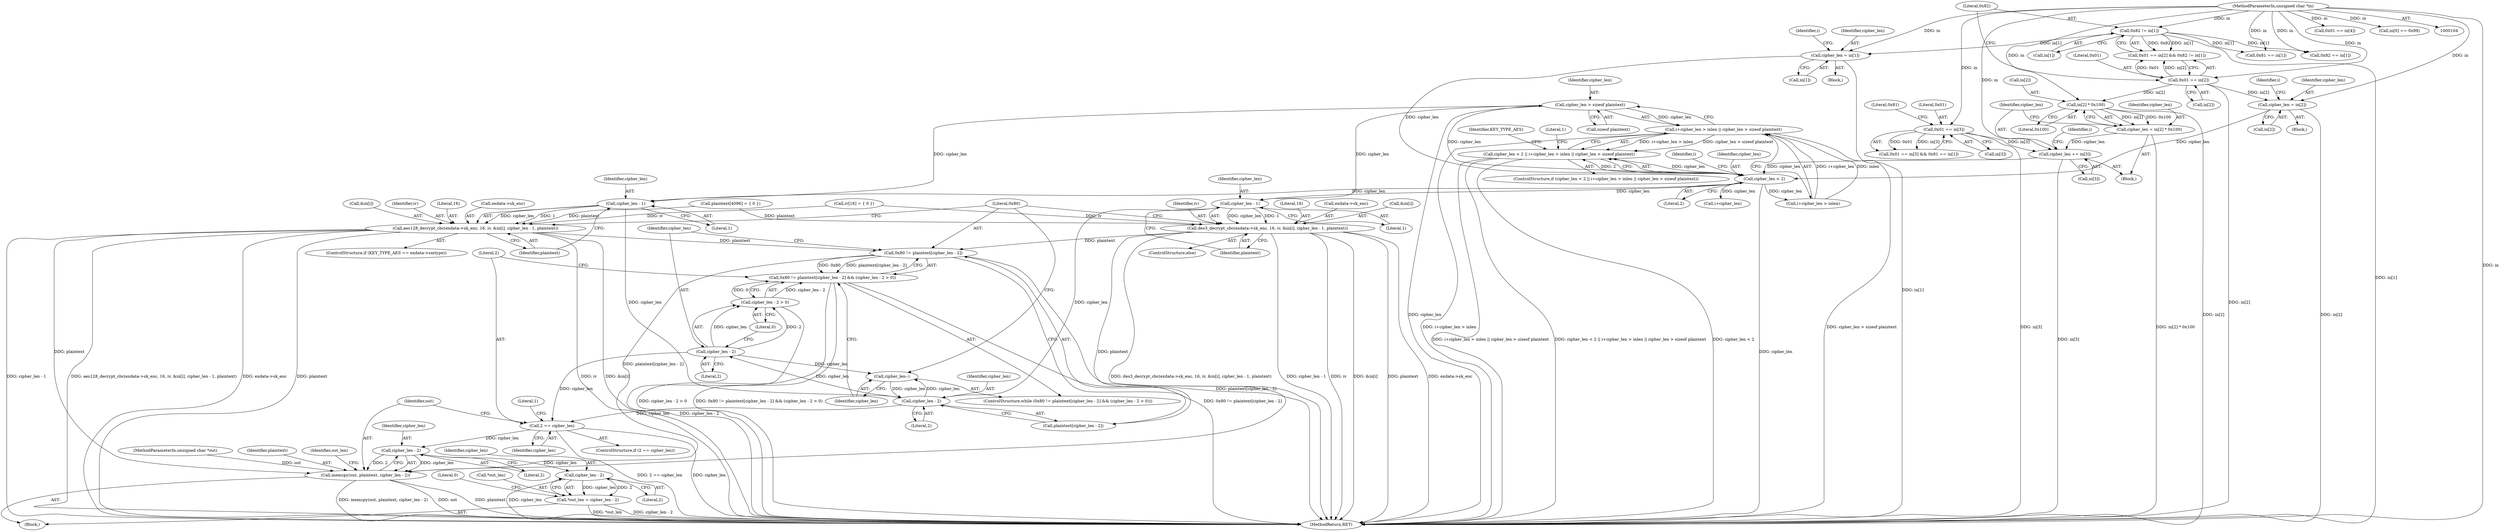 digraph "0_OpenSC_8fe377e93b4b56060e5bbfb6f3142ceaeca744fa_7@API" {
"1000233" [label="(Call,cipher_len > sizeof plaintext)"];
"1000224" [label="(Call,cipher_len < 2)"];
"1000158" [label="(Call,cipher_len = in[1])"];
"1000152" [label="(Call,0x82 != in[1])"];
"1000106" [label="(MethodParameterIn,unsigned char *in)"];
"1000209" [label="(Call,cipher_len += in[3])"];
"1000169" [label="(Call,0x01 == in[3])"];
"1000202" [label="(Call,cipher_len = in[2] * 0x100)"];
"1000204" [label="(Call,in[2] * 0x100)"];
"1000147" [label="(Call,0x01 == in[2])"];
"1000180" [label="(Call,cipher_len = in[2])"];
"1000227" [label="(Call,i+cipher_len > inlen || cipher_len > sizeof plaintext)"];
"1000223" [label="(Call,cipher_len < 2 || i+cipher_len > inlen || cipher_len > sizeof plaintext)"];
"1000256" [label="(Call,cipher_len - 1)"];
"1000246" [label="(Call,aes128_decrypt_cbc(exdata->sk_enc, 16, iv, &in[i], cipher_len - 1, plaintext))"];
"1000277" [label="(Call,0x80 != plaintext[cipher_len - 2])"];
"1000276" [label="(Call,0x80 != plaintext[cipher_len - 2] && (cipher_len - 2 > 0))"];
"1000298" [label="(Call,memcpy(out, plaintext, cipher_len - 2))"];
"1000281" [label="(Call,cipher_len - 2)"];
"1000285" [label="(Call,cipher_len - 2)"];
"1000284" [label="(Call,cipher_len - 2 > 0)"];
"1000289" [label="(Call,cipher_len--)"];
"1000292" [label="(Call,2 == cipher_len)"];
"1000301" [label="(Call,cipher_len - 2)"];
"1000307" [label="(Call,cipher_len - 2)"];
"1000304" [label="(Call,*out_len = cipher_len - 2)"];
"1000271" [label="(Call,cipher_len - 1)"];
"1000261" [label="(Call,des3_decrypt_cbc(exdata->sk_enc, 16, iv, &in[i], cipher_len - 1, plaintext))"];
"1000292" [label="(Call,2 == cipher_len)"];
"1000182" [label="(Call,in[2])"];
"1000242" [label="(Identifier,KEY_TYPE_AES)"];
"1000258" [label="(Literal,1)"];
"1000311" [label="(Literal,0)"];
"1000186" [label="(Identifier,i)"];
"1000257" [label="(Identifier,cipher_len)"];
"1000273" [label="(Literal,1)"];
"1000301" [label="(Call,cipher_len - 2)"];
"1000117" [label="(Call,plaintext[4096] = { 0 })"];
"1000277" [label="(Call,0x80 != plaintext[cipher_len - 2])"];
"1000210" [label="(Identifier,cipher_len)"];
"1000271" [label="(Call,cipher_len - 1)"];
"1000290" [label="(Identifier,cipher_len)"];
"1000146" [label="(Call,0x01 == in[2] && 0x82 != in[1])"];
"1000211" [label="(Call,in[3])"];
"1000240" [label="(ControlStructure,if (KEY_TYPE_AES == exdata->smtype))"];
"1000265" [label="(Literal,16)"];
"1000304" [label="(Call,*out_len = cipher_len - 2)"];
"1000228" [label="(Call,i+cipher_len > inlen)"];
"1000275" [label="(ControlStructure,while (0x80 != plaintext[cipher_len - 2] && (cipher_len - 2 > 0)))"];
"1000233" [label="(Call,cipher_len > sizeof plaintext)"];
"1000154" [label="(Call,in[1])"];
"1000179" [label="(Block,)"];
"1000306" [label="(Identifier,out_len)"];
"1000170" [label="(Literal,0x01)"];
"1000114" [label="(Call,iv[16] = { 0 })"];
"1000234" [label="(Identifier,cipher_len)"];
"1000209" [label="(Call,cipher_len += in[3])"];
"1000227" [label="(Call,i+cipher_len > inlen || cipher_len > sizeof plaintext)"];
"1000287" [label="(Literal,2)"];
"1000247" [label="(Call,exdata->sk_enc)"];
"1000252" [label="(Call,&in[i])"];
"1000256" [label="(Call,cipher_len - 1)"];
"1000291" [label="(ControlStructure,if (2 == cipher_len))"];
"1000297" [label="(Literal,1)"];
"1000215" [label="(Identifier,i)"];
"1000205" [label="(Call,in[2])"];
"1000171" [label="(Call,in[3])"];
"1000251" [label="(Identifier,iv)"];
"1000164" [label="(Identifier,i)"];
"1000309" [label="(Literal,2)"];
"1000160" [label="(Call,in[1])"];
"1000169" [label="(Call,0x01 == in[3])"];
"1000308" [label="(Identifier,cipher_len)"];
"1000168" [label="(Call,0x01 == in[3] && 0x81 == in[1])"];
"1000149" [label="(Call,in[2])"];
"1000272" [label="(Identifier,cipher_len)"];
"1000226" [label="(Literal,2)"];
"1000288" [label="(Literal,0)"];
"1000260" [label="(ControlStructure,else)"];
"1000285" [label="(Call,cipher_len - 2)"];
"1000279" [label="(Call,plaintext[cipher_len - 2])"];
"1000175" [label="(Literal,0x81)"];
"1000250" [label="(Literal,16)"];
"1000224" [label="(Call,cipher_len < 2)"];
"1000281" [label="(Call,cipher_len - 2)"];
"1000294" [label="(Identifier,cipher_len)"];
"1000222" [label="(ControlStructure,if (cipher_len < 2 || i+cipher_len > inlen || cipher_len > sizeof plaintext))"];
"1000157" [label="(Block,)"];
"1000303" [label="(Literal,2)"];
"1000204" [label="(Call,in[2] * 0x100)"];
"1000110" [label="(Block,)"];
"1000305" [label="(Call,*out_len)"];
"1000148" [label="(Literal,0x01)"];
"1000147" [label="(Call,0x01 == in[2])"];
"1000108" [label="(MethodParameterIn,unsigned char *out)"];
"1000289" [label="(Call,cipher_len--)"];
"1000230" [label="(Identifier,i)"];
"1000299" [label="(Identifier,out)"];
"1000153" [label="(Literal,0x82)"];
"1000300" [label="(Identifier,plaintext)"];
"1000106" [label="(MethodParameterIn,unsigned char *in)"];
"1000282" [label="(Identifier,cipher_len)"];
"1000283" [label="(Literal,2)"];
"1000274" [label="(Identifier,plaintext)"];
"1000152" [label="(Call,0x82 != in[1])"];
"1000174" [label="(Call,0x81 == in[1])"];
"1000276" [label="(Call,0x80 != plaintext[cipher_len - 2] && (cipher_len - 2 > 0))"];
"1000259" [label="(Identifier,plaintext)"];
"1000158" [label="(Call,cipher_len = in[1])"];
"1000208" [label="(Literal,0x100)"];
"1000262" [label="(Call,exdata->sk_enc)"];
"1000278" [label="(Literal,0x80)"];
"1000307" [label="(Call,cipher_len - 2)"];
"1000196" [label="(Call,0x82 == in[1])"];
"1000246" [label="(Call,aes128_decrypt_cbc(exdata->sk_enc, 16, iv, &in[i], cipher_len - 1, plaintext))"];
"1000267" [label="(Call,&in[i])"];
"1000191" [label="(Call,0x01 == in[4])"];
"1000223" [label="(Call,cipher_len < 2 || i+cipher_len > inlen || cipher_len > sizeof plaintext)"];
"1000180" [label="(Call,cipher_len = in[2])"];
"1000284" [label="(Call,cipher_len - 2 > 0)"];
"1000225" [label="(Identifier,cipher_len)"];
"1000286" [label="(Identifier,cipher_len)"];
"1000138" [label="(Call,in[0] == 0x99)"];
"1000203" [label="(Identifier,cipher_len)"];
"1000298" [label="(Call,memcpy(out, plaintext, cipher_len - 2))"];
"1000312" [label="(MethodReturn,RET)"];
"1000229" [label="(Call,i+cipher_len)"];
"1000266" [label="(Identifier,iv)"];
"1000159" [label="(Identifier,cipher_len)"];
"1000293" [label="(Literal,2)"];
"1000235" [label="(Call,sizeof plaintext)"];
"1000202" [label="(Call,cipher_len = in[2] * 0x100)"];
"1000201" [label="(Block,)"];
"1000261" [label="(Call,des3_decrypt_cbc(exdata->sk_enc, 16, iv, &in[i], cipher_len - 1, plaintext))"];
"1000302" [label="(Identifier,cipher_len)"];
"1000239" [label="(Literal,1)"];
"1000181" [label="(Identifier,cipher_len)"];
"1000233" -> "1000227"  [label="AST: "];
"1000233" -> "1000235"  [label="CFG: "];
"1000234" -> "1000233"  [label="AST: "];
"1000235" -> "1000233"  [label="AST: "];
"1000227" -> "1000233"  [label="CFG: "];
"1000233" -> "1000312"  [label="DDG: cipher_len"];
"1000233" -> "1000227"  [label="DDG: cipher_len"];
"1000224" -> "1000233"  [label="DDG: cipher_len"];
"1000233" -> "1000256"  [label="DDG: cipher_len"];
"1000233" -> "1000271"  [label="DDG: cipher_len"];
"1000224" -> "1000223"  [label="AST: "];
"1000224" -> "1000226"  [label="CFG: "];
"1000225" -> "1000224"  [label="AST: "];
"1000226" -> "1000224"  [label="AST: "];
"1000230" -> "1000224"  [label="CFG: "];
"1000223" -> "1000224"  [label="CFG: "];
"1000224" -> "1000312"  [label="DDG: cipher_len"];
"1000224" -> "1000223"  [label="DDG: cipher_len"];
"1000224" -> "1000223"  [label="DDG: 2"];
"1000158" -> "1000224"  [label="DDG: cipher_len"];
"1000209" -> "1000224"  [label="DDG: cipher_len"];
"1000180" -> "1000224"  [label="DDG: cipher_len"];
"1000224" -> "1000228"  [label="DDG: cipher_len"];
"1000224" -> "1000229"  [label="DDG: cipher_len"];
"1000224" -> "1000256"  [label="DDG: cipher_len"];
"1000224" -> "1000271"  [label="DDG: cipher_len"];
"1000158" -> "1000157"  [label="AST: "];
"1000158" -> "1000160"  [label="CFG: "];
"1000159" -> "1000158"  [label="AST: "];
"1000160" -> "1000158"  [label="AST: "];
"1000164" -> "1000158"  [label="CFG: "];
"1000158" -> "1000312"  [label="DDG: in[1]"];
"1000152" -> "1000158"  [label="DDG: in[1]"];
"1000106" -> "1000158"  [label="DDG: in"];
"1000152" -> "1000146"  [label="AST: "];
"1000152" -> "1000154"  [label="CFG: "];
"1000153" -> "1000152"  [label="AST: "];
"1000154" -> "1000152"  [label="AST: "];
"1000146" -> "1000152"  [label="CFG: "];
"1000152" -> "1000312"  [label="DDG: in[1]"];
"1000152" -> "1000146"  [label="DDG: 0x82"];
"1000152" -> "1000146"  [label="DDG: in[1]"];
"1000106" -> "1000152"  [label="DDG: in"];
"1000152" -> "1000174"  [label="DDG: in[1]"];
"1000152" -> "1000196"  [label="DDG: in[1]"];
"1000106" -> "1000104"  [label="AST: "];
"1000106" -> "1000312"  [label="DDG: in"];
"1000106" -> "1000138"  [label="DDG: in"];
"1000106" -> "1000147"  [label="DDG: in"];
"1000106" -> "1000169"  [label="DDG: in"];
"1000106" -> "1000174"  [label="DDG: in"];
"1000106" -> "1000180"  [label="DDG: in"];
"1000106" -> "1000191"  [label="DDG: in"];
"1000106" -> "1000196"  [label="DDG: in"];
"1000106" -> "1000204"  [label="DDG: in"];
"1000106" -> "1000209"  [label="DDG: in"];
"1000209" -> "1000201"  [label="AST: "];
"1000209" -> "1000211"  [label="CFG: "];
"1000210" -> "1000209"  [label="AST: "];
"1000211" -> "1000209"  [label="AST: "];
"1000215" -> "1000209"  [label="CFG: "];
"1000209" -> "1000312"  [label="DDG: in[3]"];
"1000169" -> "1000209"  [label="DDG: in[3]"];
"1000202" -> "1000209"  [label="DDG: cipher_len"];
"1000169" -> "1000168"  [label="AST: "];
"1000169" -> "1000171"  [label="CFG: "];
"1000170" -> "1000169"  [label="AST: "];
"1000171" -> "1000169"  [label="AST: "];
"1000175" -> "1000169"  [label="CFG: "];
"1000168" -> "1000169"  [label="CFG: "];
"1000169" -> "1000312"  [label="DDG: in[3]"];
"1000169" -> "1000168"  [label="DDG: 0x01"];
"1000169" -> "1000168"  [label="DDG: in[3]"];
"1000202" -> "1000201"  [label="AST: "];
"1000202" -> "1000204"  [label="CFG: "];
"1000203" -> "1000202"  [label="AST: "];
"1000204" -> "1000202"  [label="AST: "];
"1000210" -> "1000202"  [label="CFG: "];
"1000202" -> "1000312"  [label="DDG: in[2] * 0x100"];
"1000204" -> "1000202"  [label="DDG: in[2]"];
"1000204" -> "1000202"  [label="DDG: 0x100"];
"1000204" -> "1000208"  [label="CFG: "];
"1000205" -> "1000204"  [label="AST: "];
"1000208" -> "1000204"  [label="AST: "];
"1000204" -> "1000312"  [label="DDG: in[2]"];
"1000147" -> "1000204"  [label="DDG: in[2]"];
"1000147" -> "1000146"  [label="AST: "];
"1000147" -> "1000149"  [label="CFG: "];
"1000148" -> "1000147"  [label="AST: "];
"1000149" -> "1000147"  [label="AST: "];
"1000153" -> "1000147"  [label="CFG: "];
"1000146" -> "1000147"  [label="CFG: "];
"1000147" -> "1000312"  [label="DDG: in[2]"];
"1000147" -> "1000146"  [label="DDG: 0x01"];
"1000147" -> "1000146"  [label="DDG: in[2]"];
"1000147" -> "1000180"  [label="DDG: in[2]"];
"1000180" -> "1000179"  [label="AST: "];
"1000180" -> "1000182"  [label="CFG: "];
"1000181" -> "1000180"  [label="AST: "];
"1000182" -> "1000180"  [label="AST: "];
"1000186" -> "1000180"  [label="CFG: "];
"1000180" -> "1000312"  [label="DDG: in[2]"];
"1000227" -> "1000223"  [label="AST: "];
"1000227" -> "1000228"  [label="CFG: "];
"1000228" -> "1000227"  [label="AST: "];
"1000223" -> "1000227"  [label="CFG: "];
"1000227" -> "1000312"  [label="DDG: cipher_len > sizeof plaintext"];
"1000227" -> "1000312"  [label="DDG: i+cipher_len > inlen"];
"1000227" -> "1000223"  [label="DDG: i+cipher_len > inlen"];
"1000227" -> "1000223"  [label="DDG: cipher_len > sizeof plaintext"];
"1000228" -> "1000227"  [label="DDG: i+cipher_len"];
"1000228" -> "1000227"  [label="DDG: inlen"];
"1000223" -> "1000222"  [label="AST: "];
"1000239" -> "1000223"  [label="CFG: "];
"1000242" -> "1000223"  [label="CFG: "];
"1000223" -> "1000312"  [label="DDG: i+cipher_len > inlen || cipher_len > sizeof plaintext"];
"1000223" -> "1000312"  [label="DDG: cipher_len < 2 || i+cipher_len > inlen || cipher_len > sizeof plaintext"];
"1000223" -> "1000312"  [label="DDG: cipher_len < 2"];
"1000256" -> "1000246"  [label="AST: "];
"1000256" -> "1000258"  [label="CFG: "];
"1000257" -> "1000256"  [label="AST: "];
"1000258" -> "1000256"  [label="AST: "];
"1000259" -> "1000256"  [label="CFG: "];
"1000256" -> "1000246"  [label="DDG: cipher_len"];
"1000256" -> "1000246"  [label="DDG: 1"];
"1000256" -> "1000281"  [label="DDG: cipher_len"];
"1000246" -> "1000240"  [label="AST: "];
"1000246" -> "1000259"  [label="CFG: "];
"1000247" -> "1000246"  [label="AST: "];
"1000250" -> "1000246"  [label="AST: "];
"1000251" -> "1000246"  [label="AST: "];
"1000252" -> "1000246"  [label="AST: "];
"1000259" -> "1000246"  [label="AST: "];
"1000278" -> "1000246"  [label="CFG: "];
"1000246" -> "1000312"  [label="DDG: plaintext"];
"1000246" -> "1000312"  [label="DDG: iv"];
"1000246" -> "1000312"  [label="DDG: &in[i]"];
"1000246" -> "1000312"  [label="DDG: cipher_len - 1"];
"1000246" -> "1000312"  [label="DDG: aes128_decrypt_cbc(exdata->sk_enc, 16, iv, &in[i], cipher_len - 1, plaintext)"];
"1000246" -> "1000312"  [label="DDG: exdata->sk_enc"];
"1000114" -> "1000246"  [label="DDG: iv"];
"1000117" -> "1000246"  [label="DDG: plaintext"];
"1000246" -> "1000277"  [label="DDG: plaintext"];
"1000246" -> "1000298"  [label="DDG: plaintext"];
"1000277" -> "1000276"  [label="AST: "];
"1000277" -> "1000279"  [label="CFG: "];
"1000278" -> "1000277"  [label="AST: "];
"1000279" -> "1000277"  [label="AST: "];
"1000286" -> "1000277"  [label="CFG: "];
"1000276" -> "1000277"  [label="CFG: "];
"1000277" -> "1000312"  [label="DDG: plaintext[cipher_len - 2]"];
"1000277" -> "1000276"  [label="DDG: 0x80"];
"1000277" -> "1000276"  [label="DDG: plaintext[cipher_len - 2]"];
"1000261" -> "1000277"  [label="DDG: plaintext"];
"1000277" -> "1000298"  [label="DDG: plaintext[cipher_len - 2]"];
"1000276" -> "1000275"  [label="AST: "];
"1000276" -> "1000284"  [label="CFG: "];
"1000284" -> "1000276"  [label="AST: "];
"1000290" -> "1000276"  [label="CFG: "];
"1000293" -> "1000276"  [label="CFG: "];
"1000276" -> "1000312"  [label="DDG: cipher_len - 2 > 0"];
"1000276" -> "1000312"  [label="DDG: 0x80 != plaintext[cipher_len - 2] && (cipher_len - 2 > 0)"];
"1000276" -> "1000312"  [label="DDG: 0x80 != plaintext[cipher_len - 2]"];
"1000284" -> "1000276"  [label="DDG: cipher_len - 2"];
"1000284" -> "1000276"  [label="DDG: 0"];
"1000298" -> "1000110"  [label="AST: "];
"1000298" -> "1000301"  [label="CFG: "];
"1000299" -> "1000298"  [label="AST: "];
"1000300" -> "1000298"  [label="AST: "];
"1000301" -> "1000298"  [label="AST: "];
"1000306" -> "1000298"  [label="CFG: "];
"1000298" -> "1000312"  [label="DDG: memcpy(out, plaintext, cipher_len - 2)"];
"1000298" -> "1000312"  [label="DDG: out"];
"1000298" -> "1000312"  [label="DDG: plaintext"];
"1000108" -> "1000298"  [label="DDG: out"];
"1000261" -> "1000298"  [label="DDG: plaintext"];
"1000301" -> "1000298"  [label="DDG: cipher_len"];
"1000301" -> "1000298"  [label="DDG: 2"];
"1000281" -> "1000279"  [label="AST: "];
"1000281" -> "1000283"  [label="CFG: "];
"1000282" -> "1000281"  [label="AST: "];
"1000283" -> "1000281"  [label="AST: "];
"1000279" -> "1000281"  [label="CFG: "];
"1000289" -> "1000281"  [label="DDG: cipher_len"];
"1000271" -> "1000281"  [label="DDG: cipher_len"];
"1000281" -> "1000285"  [label="DDG: cipher_len"];
"1000281" -> "1000289"  [label="DDG: cipher_len"];
"1000281" -> "1000292"  [label="DDG: cipher_len"];
"1000285" -> "1000284"  [label="AST: "];
"1000285" -> "1000287"  [label="CFG: "];
"1000286" -> "1000285"  [label="AST: "];
"1000287" -> "1000285"  [label="AST: "];
"1000288" -> "1000285"  [label="CFG: "];
"1000285" -> "1000284"  [label="DDG: cipher_len"];
"1000285" -> "1000284"  [label="DDG: 2"];
"1000285" -> "1000289"  [label="DDG: cipher_len"];
"1000285" -> "1000292"  [label="DDG: cipher_len"];
"1000284" -> "1000288"  [label="CFG: "];
"1000288" -> "1000284"  [label="AST: "];
"1000284" -> "1000312"  [label="DDG: cipher_len - 2"];
"1000289" -> "1000275"  [label="AST: "];
"1000289" -> "1000290"  [label="CFG: "];
"1000290" -> "1000289"  [label="AST: "];
"1000278" -> "1000289"  [label="CFG: "];
"1000292" -> "1000291"  [label="AST: "];
"1000292" -> "1000294"  [label="CFG: "];
"1000293" -> "1000292"  [label="AST: "];
"1000294" -> "1000292"  [label="AST: "];
"1000297" -> "1000292"  [label="CFG: "];
"1000299" -> "1000292"  [label="CFG: "];
"1000292" -> "1000312"  [label="DDG: 2 == cipher_len"];
"1000292" -> "1000312"  [label="DDG: cipher_len"];
"1000292" -> "1000301"  [label="DDG: cipher_len"];
"1000301" -> "1000303"  [label="CFG: "];
"1000302" -> "1000301"  [label="AST: "];
"1000303" -> "1000301"  [label="AST: "];
"1000301" -> "1000307"  [label="DDG: cipher_len"];
"1000307" -> "1000304"  [label="AST: "];
"1000307" -> "1000309"  [label="CFG: "];
"1000308" -> "1000307"  [label="AST: "];
"1000309" -> "1000307"  [label="AST: "];
"1000304" -> "1000307"  [label="CFG: "];
"1000307" -> "1000312"  [label="DDG: cipher_len"];
"1000307" -> "1000304"  [label="DDG: cipher_len"];
"1000307" -> "1000304"  [label="DDG: 2"];
"1000304" -> "1000110"  [label="AST: "];
"1000305" -> "1000304"  [label="AST: "];
"1000311" -> "1000304"  [label="CFG: "];
"1000304" -> "1000312"  [label="DDG: *out_len"];
"1000304" -> "1000312"  [label="DDG: cipher_len - 2"];
"1000271" -> "1000261"  [label="AST: "];
"1000271" -> "1000273"  [label="CFG: "];
"1000272" -> "1000271"  [label="AST: "];
"1000273" -> "1000271"  [label="AST: "];
"1000274" -> "1000271"  [label="CFG: "];
"1000271" -> "1000261"  [label="DDG: cipher_len"];
"1000271" -> "1000261"  [label="DDG: 1"];
"1000261" -> "1000260"  [label="AST: "];
"1000261" -> "1000274"  [label="CFG: "];
"1000262" -> "1000261"  [label="AST: "];
"1000265" -> "1000261"  [label="AST: "];
"1000266" -> "1000261"  [label="AST: "];
"1000267" -> "1000261"  [label="AST: "];
"1000274" -> "1000261"  [label="AST: "];
"1000278" -> "1000261"  [label="CFG: "];
"1000261" -> "1000312"  [label="DDG: iv"];
"1000261" -> "1000312"  [label="DDG: &in[i]"];
"1000261" -> "1000312"  [label="DDG: plaintext"];
"1000261" -> "1000312"  [label="DDG: exdata->sk_enc"];
"1000261" -> "1000312"  [label="DDG: des3_decrypt_cbc(exdata->sk_enc, 16, iv, &in[i], cipher_len - 1, plaintext)"];
"1000261" -> "1000312"  [label="DDG: cipher_len - 1"];
"1000114" -> "1000261"  [label="DDG: iv"];
"1000117" -> "1000261"  [label="DDG: plaintext"];
}
